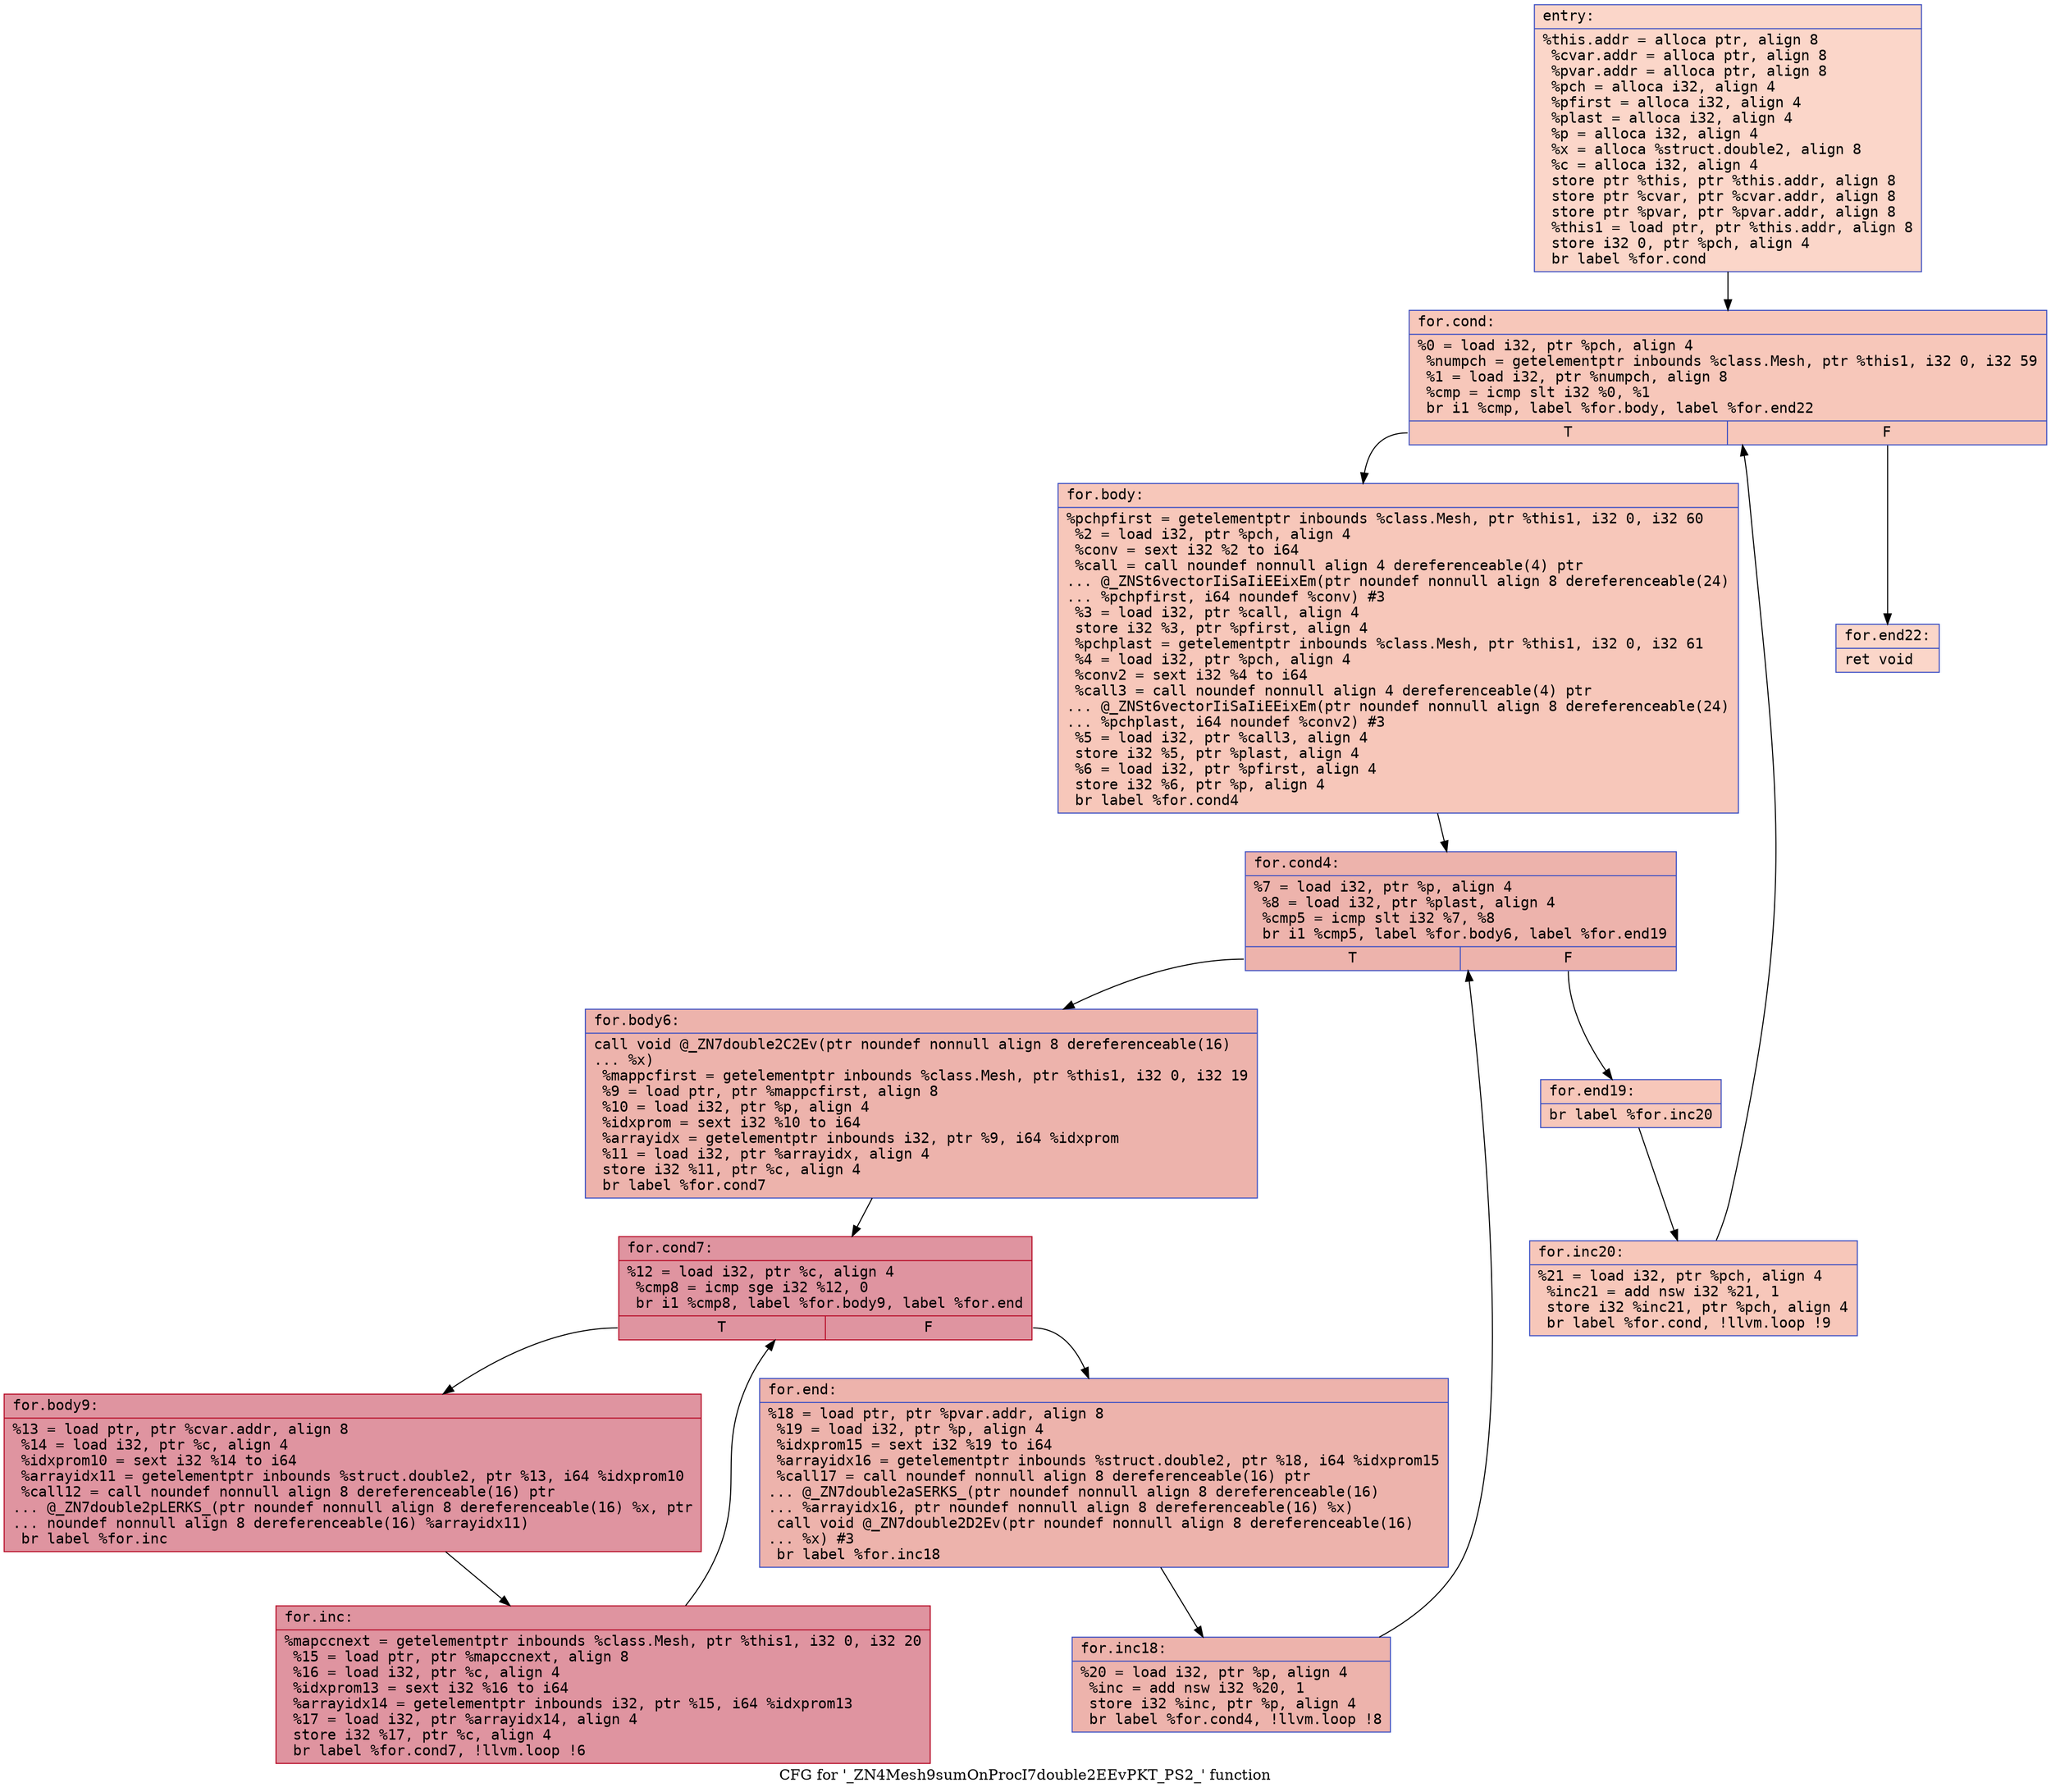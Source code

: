 digraph "CFG for '_ZN4Mesh9sumOnProcI7double2EEvPKT_PS2_' function" {
	label="CFG for '_ZN4Mesh9sumOnProcI7double2EEvPKT_PS2_' function";

	Node0x56307d696be0 [shape=record,color="#3d50c3ff", style=filled, fillcolor="#f6a38570" fontname="Courier",label="{entry:\l|  %this.addr = alloca ptr, align 8\l  %cvar.addr = alloca ptr, align 8\l  %pvar.addr = alloca ptr, align 8\l  %pch = alloca i32, align 4\l  %pfirst = alloca i32, align 4\l  %plast = alloca i32, align 4\l  %p = alloca i32, align 4\l  %x = alloca %struct.double2, align 8\l  %c = alloca i32, align 4\l  store ptr %this, ptr %this.addr, align 8\l  store ptr %cvar, ptr %cvar.addr, align 8\l  store ptr %pvar, ptr %pvar.addr, align 8\l  %this1 = load ptr, ptr %this.addr, align 8\l  store i32 0, ptr %pch, align 4\l  br label %for.cond\l}"];
	Node0x56307d696be0 -> Node0x56307d6975e0[tooltip="entry -> for.cond\nProbability 100.00%" ];
	Node0x56307d6975e0 [shape=record,color="#3d50c3ff", style=filled, fillcolor="#ec7f6370" fontname="Courier",label="{for.cond:\l|  %0 = load i32, ptr %pch, align 4\l  %numpch = getelementptr inbounds %class.Mesh, ptr %this1, i32 0, i32 59\l  %1 = load i32, ptr %numpch, align 8\l  %cmp = icmp slt i32 %0, %1\l  br i1 %cmp, label %for.body, label %for.end22\l|{<s0>T|<s1>F}}"];
	Node0x56307d6975e0:s0 -> Node0x56307d697960[tooltip="for.cond -> for.body\nProbability 96.88%" ];
	Node0x56307d6975e0:s1 -> Node0x56307d6979e0[tooltip="for.cond -> for.end22\nProbability 3.12%" ];
	Node0x56307d697960 [shape=record,color="#3d50c3ff", style=filled, fillcolor="#ec7f6370" fontname="Courier",label="{for.body:\l|  %pchpfirst = getelementptr inbounds %class.Mesh, ptr %this1, i32 0, i32 60\l  %2 = load i32, ptr %pch, align 4\l  %conv = sext i32 %2 to i64\l  %call = call noundef nonnull align 4 dereferenceable(4) ptr\l... @_ZNSt6vectorIiSaIiEEixEm(ptr noundef nonnull align 8 dereferenceable(24)\l... %pchpfirst, i64 noundef %conv) #3\l  %3 = load i32, ptr %call, align 4\l  store i32 %3, ptr %pfirst, align 4\l  %pchplast = getelementptr inbounds %class.Mesh, ptr %this1, i32 0, i32 61\l  %4 = load i32, ptr %pch, align 4\l  %conv2 = sext i32 %4 to i64\l  %call3 = call noundef nonnull align 4 dereferenceable(4) ptr\l... @_ZNSt6vectorIiSaIiEEixEm(ptr noundef nonnull align 8 dereferenceable(24)\l... %pchplast, i64 noundef %conv2) #3\l  %5 = load i32, ptr %call3, align 4\l  store i32 %5, ptr %plast, align 4\l  %6 = load i32, ptr %pfirst, align 4\l  store i32 %6, ptr %p, align 4\l  br label %for.cond4\l}"];
	Node0x56307d697960 -> Node0x56307d698710[tooltip="for.body -> for.cond4\nProbability 100.00%" ];
	Node0x56307d698710 [shape=record,color="#3d50c3ff", style=filled, fillcolor="#d6524470" fontname="Courier",label="{for.cond4:\l|  %7 = load i32, ptr %p, align 4\l  %8 = load i32, ptr %plast, align 4\l  %cmp5 = icmp slt i32 %7, %8\l  br i1 %cmp5, label %for.body6, label %for.end19\l|{<s0>T|<s1>F}}"];
	Node0x56307d698710:s0 -> Node0x56307d698960[tooltip="for.cond4 -> for.body6\nProbability 96.88%" ];
	Node0x56307d698710:s1 -> Node0x56307d6989b0[tooltip="for.cond4 -> for.end19\nProbability 3.12%" ];
	Node0x56307d698960 [shape=record,color="#3d50c3ff", style=filled, fillcolor="#d6524470" fontname="Courier",label="{for.body6:\l|  call void @_ZN7double2C2Ev(ptr noundef nonnull align 8 dereferenceable(16)\l... %x)\l  %mappcfirst = getelementptr inbounds %class.Mesh, ptr %this1, i32 0, i32 19\l  %9 = load ptr, ptr %mappcfirst, align 8\l  %10 = load i32, ptr %p, align 4\l  %idxprom = sext i32 %10 to i64\l  %arrayidx = getelementptr inbounds i32, ptr %9, i64 %idxprom\l  %11 = load i32, ptr %arrayidx, align 4\l  store i32 %11, ptr %c, align 4\l  br label %for.cond7\l}"];
	Node0x56307d698960 -> Node0x56307d699120[tooltip="for.body6 -> for.cond7\nProbability 100.00%" ];
	Node0x56307d699120 [shape=record,color="#b70d28ff", style=filled, fillcolor="#b70d2870" fontname="Courier",label="{for.cond7:\l|  %12 = load i32, ptr %c, align 4\l  %cmp8 = icmp sge i32 %12, 0\l  br i1 %cmp8, label %for.body9, label %for.end\l|{<s0>T|<s1>F}}"];
	Node0x56307d699120:s0 -> Node0x56307d6993a0[tooltip="for.cond7 -> for.body9\nProbability 96.88%" ];
	Node0x56307d699120:s1 -> Node0x56307d699420[tooltip="for.cond7 -> for.end\nProbability 3.12%" ];
	Node0x56307d6993a0 [shape=record,color="#b70d28ff", style=filled, fillcolor="#b70d2870" fontname="Courier",label="{for.body9:\l|  %13 = load ptr, ptr %cvar.addr, align 8\l  %14 = load i32, ptr %c, align 4\l  %idxprom10 = sext i32 %14 to i64\l  %arrayidx11 = getelementptr inbounds %struct.double2, ptr %13, i64 %idxprom10\l  %call12 = call noundef nonnull align 8 dereferenceable(16) ptr\l... @_ZN7double2pLERKS_(ptr noundef nonnull align 8 dereferenceable(16) %x, ptr\l... noundef nonnull align 8 dereferenceable(16) %arrayidx11)\l  br label %for.inc\l}"];
	Node0x56307d6993a0 -> Node0x56307d6999c0[tooltip="for.body9 -> for.inc\nProbability 100.00%" ];
	Node0x56307d6999c0 [shape=record,color="#b70d28ff", style=filled, fillcolor="#b70d2870" fontname="Courier",label="{for.inc:\l|  %mapccnext = getelementptr inbounds %class.Mesh, ptr %this1, i32 0, i32 20\l  %15 = load ptr, ptr %mapccnext, align 8\l  %16 = load i32, ptr %c, align 4\l  %idxprom13 = sext i32 %16 to i64\l  %arrayidx14 = getelementptr inbounds i32, ptr %15, i64 %idxprom13\l  %17 = load i32, ptr %arrayidx14, align 4\l  store i32 %17, ptr %c, align 4\l  br label %for.cond7, !llvm.loop !6\l}"];
	Node0x56307d6999c0 -> Node0x56307d699120[tooltip="for.inc -> for.cond7\nProbability 100.00%" ];
	Node0x56307d699420 [shape=record,color="#3d50c3ff", style=filled, fillcolor="#d6524470" fontname="Courier",label="{for.end:\l|  %18 = load ptr, ptr %pvar.addr, align 8\l  %19 = load i32, ptr %p, align 4\l  %idxprom15 = sext i32 %19 to i64\l  %arrayidx16 = getelementptr inbounds %struct.double2, ptr %18, i64 %idxprom15\l  %call17 = call noundef nonnull align 8 dereferenceable(16) ptr\l... @_ZN7double2aSERKS_(ptr noundef nonnull align 8 dereferenceable(16)\l... %arrayidx16, ptr noundef nonnull align 8 dereferenceable(16) %x)\l  call void @_ZN7double2D2Ev(ptr noundef nonnull align 8 dereferenceable(16)\l... %x) #3\l  br label %for.inc18\l}"];
	Node0x56307d699420 -> Node0x56307d69a590[tooltip="for.end -> for.inc18\nProbability 100.00%" ];
	Node0x56307d69a590 [shape=record,color="#3d50c3ff", style=filled, fillcolor="#d6524470" fontname="Courier",label="{for.inc18:\l|  %20 = load i32, ptr %p, align 4\l  %inc = add nsw i32 %20, 1\l  store i32 %inc, ptr %p, align 4\l  br label %for.cond4, !llvm.loop !8\l}"];
	Node0x56307d69a590 -> Node0x56307d698710[tooltip="for.inc18 -> for.cond4\nProbability 100.00%" ];
	Node0x56307d6989b0 [shape=record,color="#3d50c3ff", style=filled, fillcolor="#ec7f6370" fontname="Courier",label="{for.end19:\l|  br label %for.inc20\l}"];
	Node0x56307d6989b0 -> Node0x56307d69a9c0[tooltip="for.end19 -> for.inc20\nProbability 100.00%" ];
	Node0x56307d69a9c0 [shape=record,color="#3d50c3ff", style=filled, fillcolor="#ec7f6370" fontname="Courier",label="{for.inc20:\l|  %21 = load i32, ptr %pch, align 4\l  %inc21 = add nsw i32 %21, 1\l  store i32 %inc21, ptr %pch, align 4\l  br label %for.cond, !llvm.loop !9\l}"];
	Node0x56307d69a9c0 -> Node0x56307d6975e0[tooltip="for.inc20 -> for.cond\nProbability 100.00%" ];
	Node0x56307d6979e0 [shape=record,color="#3d50c3ff", style=filled, fillcolor="#f6a38570" fontname="Courier",label="{for.end22:\l|  ret void\l}"];
}
